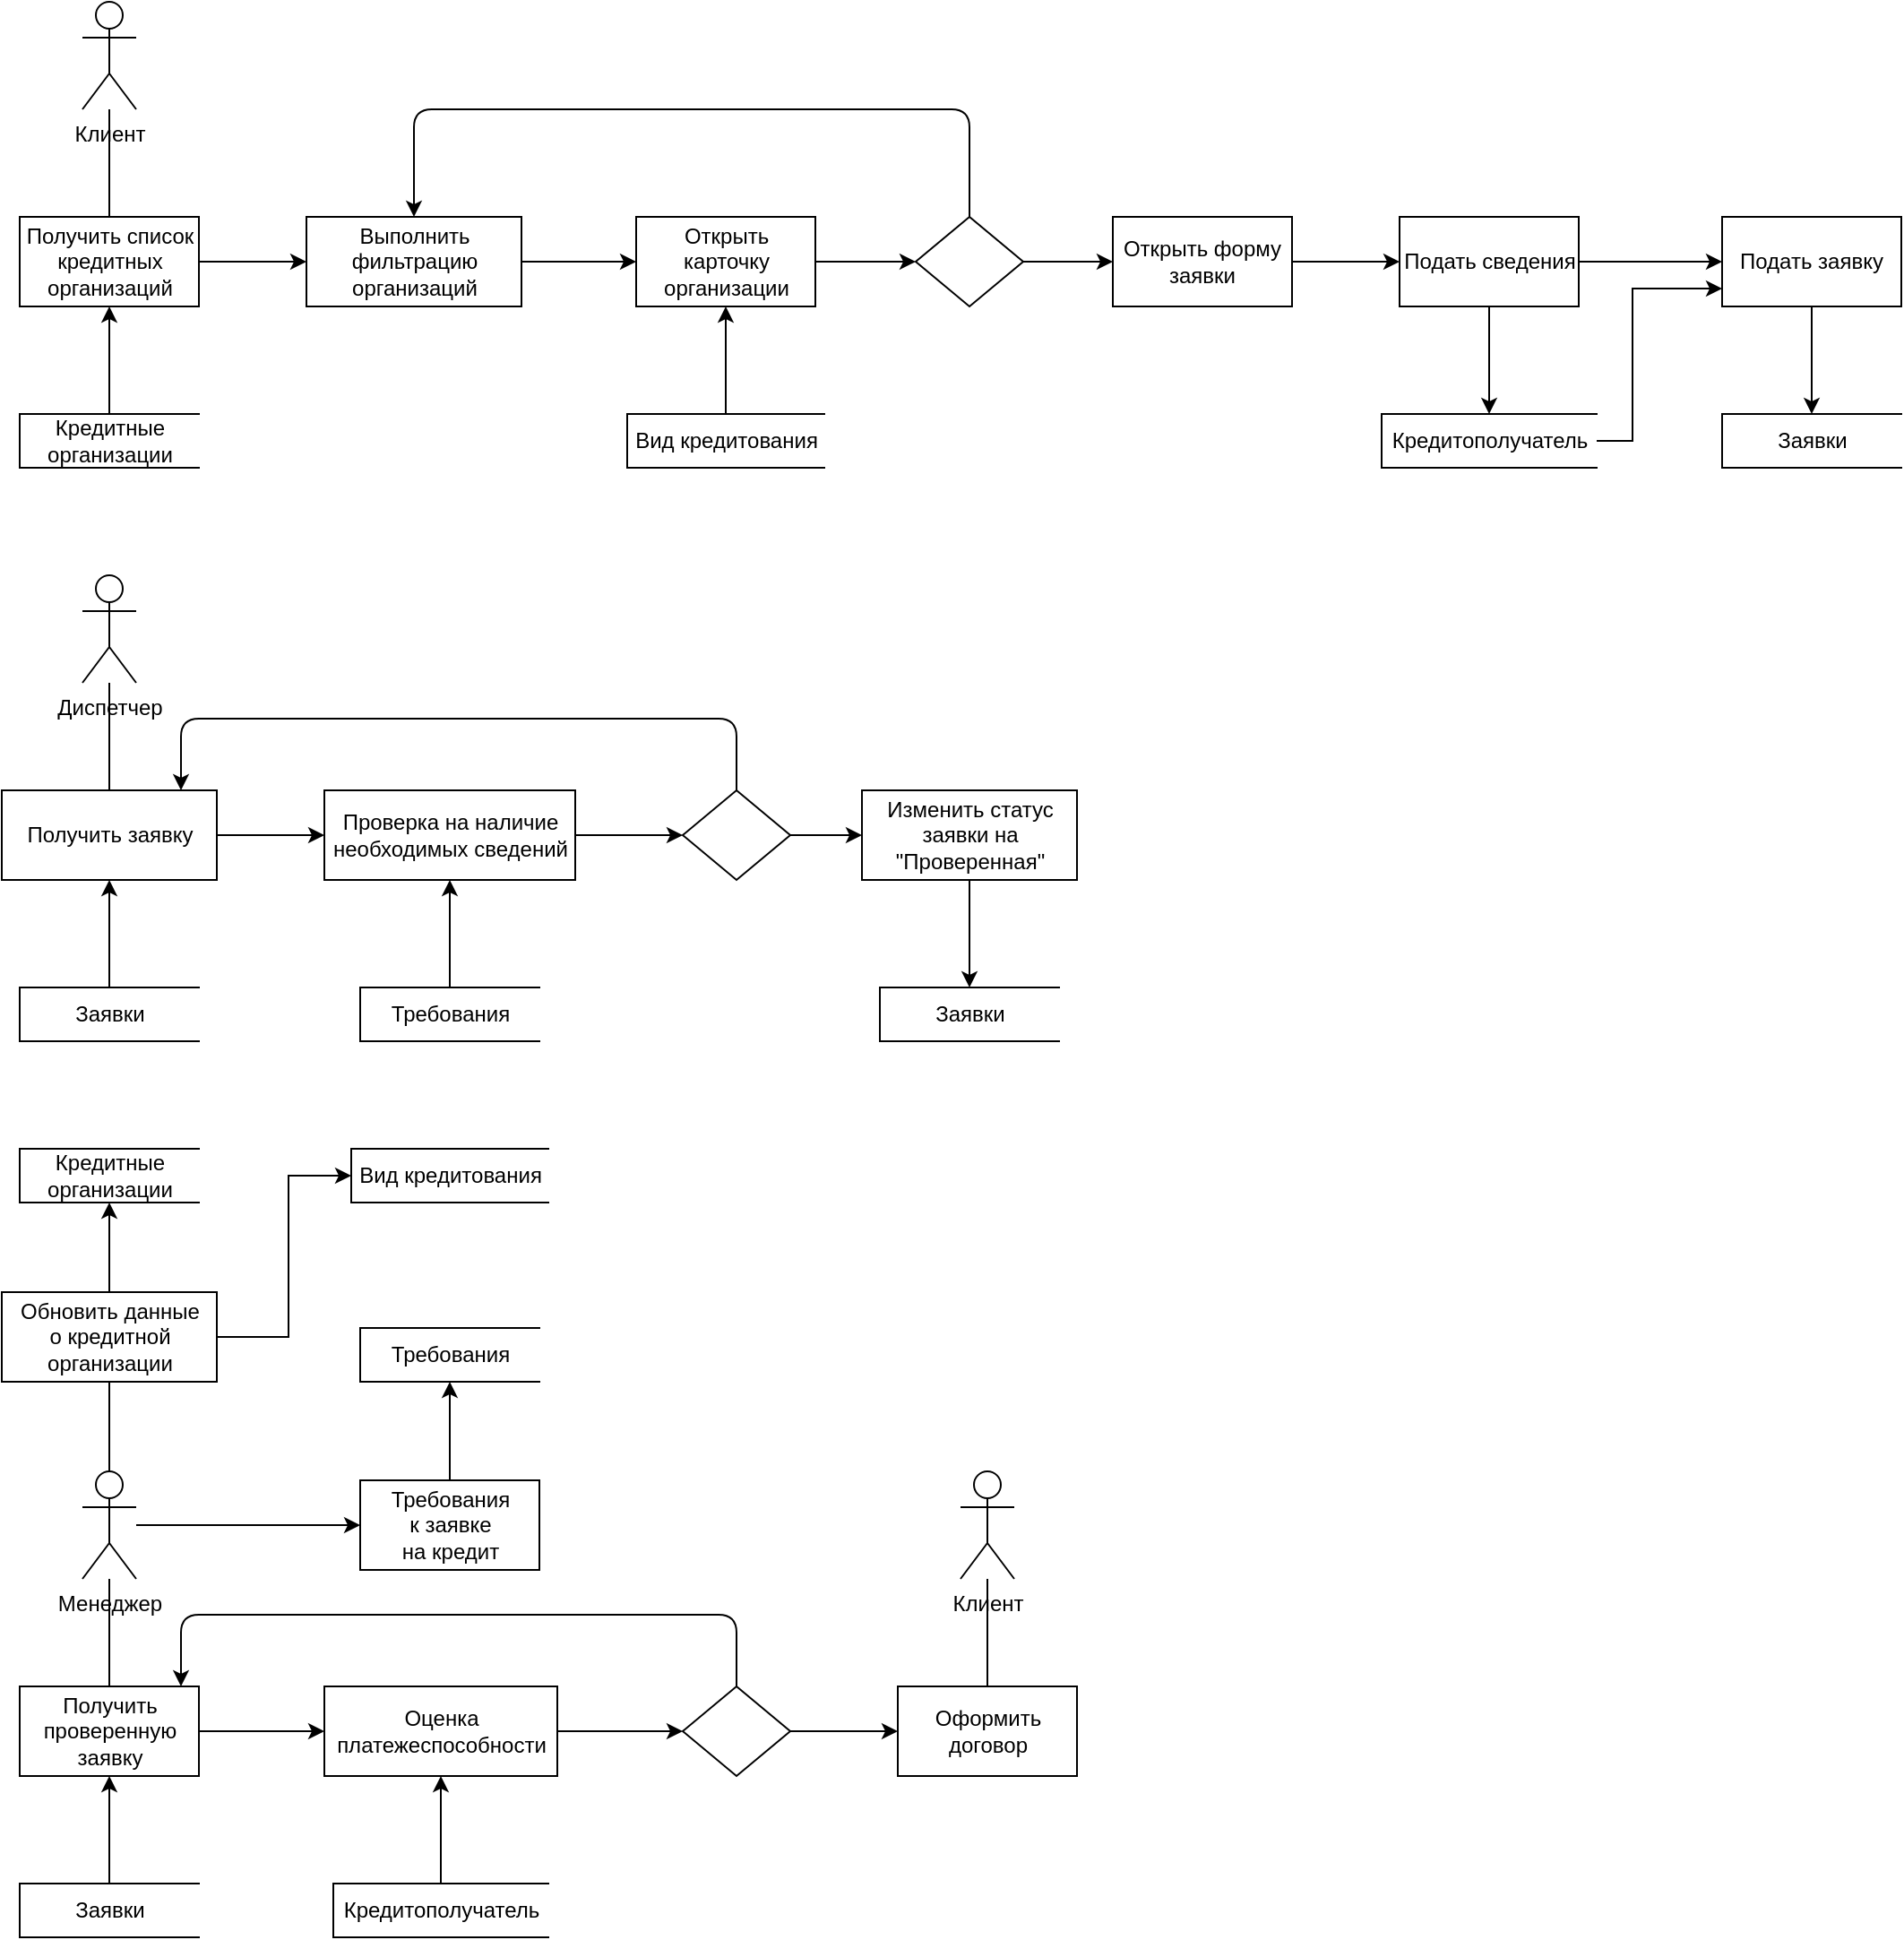 <mxfile version="15.4.3" type="github">
  <diagram id="7jCEV3gtXmofWcO8c_bA" name="Page-1">
    <mxGraphModel dx="1422" dy="879" grid="1" gridSize="10" guides="1" tooltips="1" connect="1" arrows="1" fold="1" page="1" pageScale="1" pageWidth="1169" pageHeight="827" math="0" shadow="0">
      <root>
        <mxCell id="0" />
        <mxCell id="1" parent="0" />
        <mxCell id="MzWkRPOBSA-DR4fBtqHt-5" style="edgeStyle=orthogonalEdgeStyle;rounded=0;orthogonalLoop=1;jettySize=auto;html=1;endArrow=none;endFill=0;" parent="1" source="MzWkRPOBSA-DR4fBtqHt-1" target="MzWkRPOBSA-DR4fBtqHt-2" edge="1">
          <mxGeometry relative="1" as="geometry" />
        </mxCell>
        <mxCell id="MzWkRPOBSA-DR4fBtqHt-1" value="Клиент" style="shape=umlActor;verticalLabelPosition=bottom;verticalAlign=top;html=1;outlineConnect=0;" parent="1" vertex="1">
          <mxGeometry x="105" y="40" width="30" height="60" as="geometry" />
        </mxCell>
        <mxCell id="MzWkRPOBSA-DR4fBtqHt-8" style="edgeStyle=orthogonalEdgeStyle;rounded=1;orthogonalLoop=1;jettySize=auto;html=1;endArrow=classic;endFill=1;" parent="1" source="MzWkRPOBSA-DR4fBtqHt-2" target="MzWkRPOBSA-DR4fBtqHt-7" edge="1">
          <mxGeometry relative="1" as="geometry" />
        </mxCell>
        <mxCell id="MzWkRPOBSA-DR4fBtqHt-2" value="Получить список&lt;br&gt;кредитных&lt;br&gt;организаций" style="html=1;dashed=0;whitespace=wrap;" parent="1" vertex="1">
          <mxGeometry x="70" y="160" width="100" height="50" as="geometry" />
        </mxCell>
        <mxCell id="MzWkRPOBSA-DR4fBtqHt-6" style="edgeStyle=orthogonalEdgeStyle;rounded=0;orthogonalLoop=1;jettySize=auto;html=1;endArrow=classic;endFill=1;" parent="1" source="MzWkRPOBSA-DR4fBtqHt-3" target="MzWkRPOBSA-DR4fBtqHt-2" edge="1">
          <mxGeometry relative="1" as="geometry" />
        </mxCell>
        <mxCell id="MzWkRPOBSA-DR4fBtqHt-3" value="Кредитные&lt;br&gt;организации" style="html=1;dashed=0;whitespace=wrap;shape=partialRectangle;right=0;" parent="1" vertex="1">
          <mxGeometry x="70" y="270" width="100" height="30" as="geometry" />
        </mxCell>
        <mxCell id="MzWkRPOBSA-DR4fBtqHt-10" style="edgeStyle=orthogonalEdgeStyle;rounded=1;orthogonalLoop=1;jettySize=auto;html=1;endArrow=classic;endFill=1;" parent="1" source="MzWkRPOBSA-DR4fBtqHt-7" target="MzWkRPOBSA-DR4fBtqHt-9" edge="1">
          <mxGeometry relative="1" as="geometry" />
        </mxCell>
        <mxCell id="MzWkRPOBSA-DR4fBtqHt-7" value="Выполнить&lt;br&gt;фильтрацию&lt;br&gt;организаций" style="html=1;dashed=0;whitespace=wrap;" parent="1" vertex="1">
          <mxGeometry x="230" y="160" width="120" height="50" as="geometry" />
        </mxCell>
        <mxCell id="MzWkRPOBSA-DR4fBtqHt-19" style="edgeStyle=orthogonalEdgeStyle;rounded=1;orthogonalLoop=1;jettySize=auto;html=1;endFill=1;endArrow=classic;" parent="1" source="MzWkRPOBSA-DR4fBtqHt-9" target="MzWkRPOBSA-DR4fBtqHt-18" edge="1">
          <mxGeometry relative="1" as="geometry" />
        </mxCell>
        <mxCell id="MzWkRPOBSA-DR4fBtqHt-9" value="Открыть&lt;br&gt;карточку&lt;br&gt;организации" style="html=1;dashed=0;whitespace=wrap;" parent="1" vertex="1">
          <mxGeometry x="414" y="160" width="100" height="50" as="geometry" />
        </mxCell>
        <mxCell id="MzWkRPOBSA-DR4fBtqHt-15" style="rounded=0;orthogonalLoop=1;jettySize=auto;html=1;endArrow=classic;endFill=1;edgeStyle=orthogonalEdgeStyle;" parent="1" source="MzWkRPOBSA-DR4fBtqHt-13" target="MzWkRPOBSA-DR4fBtqHt-9" edge="1">
          <mxGeometry relative="1" as="geometry" />
        </mxCell>
        <mxCell id="MzWkRPOBSA-DR4fBtqHt-13" value="Вид кредитования" style="html=1;dashed=0;whitespace=wrap;shape=partialRectangle;right=0;" parent="1" vertex="1">
          <mxGeometry x="409" y="270" width="110" height="30" as="geometry" />
        </mxCell>
        <mxCell id="MzWkRPOBSA-DR4fBtqHt-23" style="edgeStyle=orthogonalEdgeStyle;rounded=1;orthogonalLoop=1;jettySize=auto;html=1;endFill=1;startArrow=none;endArrow=classic;" parent="1" source="RfxOitIQ1wXGV1ma2rkV-3" target="MzWkRPOBSA-DR4fBtqHt-21" edge="1">
          <mxGeometry relative="1" as="geometry" />
        </mxCell>
        <mxCell id="RfxOitIQ1wXGV1ma2rkV-1" style="edgeStyle=orthogonalEdgeStyle;rounded=1;orthogonalLoop=1;jettySize=auto;html=1;endArrow=classic;endFill=1;" parent="1" source="MzWkRPOBSA-DR4fBtqHt-18" target="MzWkRPOBSA-DR4fBtqHt-7" edge="1">
          <mxGeometry relative="1" as="geometry">
            <Array as="points">
              <mxPoint x="600" y="100" />
              <mxPoint x="290" y="100" />
            </Array>
          </mxGeometry>
        </mxCell>
        <mxCell id="MzWkRPOBSA-DR4fBtqHt-18" value="" style="shape=rhombus;html=1;dashed=0;whitespace=wrap;perimeter=rhombusPerimeter;" parent="1" vertex="1">
          <mxGeometry x="570" y="160" width="60" height="50" as="geometry" />
        </mxCell>
        <mxCell id="RfxOitIQ1wXGV1ma2rkV-6" value="" style="edgeStyle=orthogonalEdgeStyle;rounded=1;orthogonalLoop=1;jettySize=auto;html=1;endArrow=classic;endFill=1;" parent="1" source="MzWkRPOBSA-DR4fBtqHt-21" target="RfxOitIQ1wXGV1ma2rkV-5" edge="1">
          <mxGeometry relative="1" as="geometry" />
        </mxCell>
        <mxCell id="hcitVitwt_Ul8VR0oAIN-3" style="edgeStyle=orthogonalEdgeStyle;rounded=0;orthogonalLoop=1;jettySize=auto;html=1;" parent="1" source="MzWkRPOBSA-DR4fBtqHt-21" target="hcitVitwt_Ul8VR0oAIN-2" edge="1">
          <mxGeometry relative="1" as="geometry" />
        </mxCell>
        <mxCell id="MzWkRPOBSA-DR4fBtqHt-21" value="Подать сведения" style="html=1;dashed=0;whitespace=wrap;" parent="1" vertex="1">
          <mxGeometry x="840" y="160" width="100" height="50" as="geometry" />
        </mxCell>
        <mxCell id="RfxOitIQ1wXGV1ma2rkV-3" value="Открыть форму заявки" style="rounded=0;whiteSpace=wrap;html=1;" parent="1" vertex="1">
          <mxGeometry x="680" y="160" width="100" height="50" as="geometry" />
        </mxCell>
        <mxCell id="RfxOitIQ1wXGV1ma2rkV-4" value="" style="edgeStyle=orthogonalEdgeStyle;rounded=1;orthogonalLoop=1;jettySize=auto;html=1;endFill=1;endArrow=classic;" parent="1" source="MzWkRPOBSA-DR4fBtqHt-18" target="RfxOitIQ1wXGV1ma2rkV-3" edge="1">
          <mxGeometry relative="1" as="geometry">
            <mxPoint x="630" y="185" as="sourcePoint" />
            <mxPoint x="840" y="185" as="targetPoint" />
          </mxGeometry>
        </mxCell>
        <mxCell id="RfxOitIQ1wXGV1ma2rkV-14" style="rounded=0;orthogonalLoop=1;jettySize=auto;html=1;" parent="1" source="RfxOitIQ1wXGV1ma2rkV-5" target="RfxOitIQ1wXGV1ma2rkV-12" edge="1">
          <mxGeometry relative="1" as="geometry" />
        </mxCell>
        <mxCell id="RfxOitIQ1wXGV1ma2rkV-5" value="Подать заявку" style="whiteSpace=wrap;html=1;dashed=0;" parent="1" vertex="1">
          <mxGeometry x="1020" y="160" width="100" height="50" as="geometry" />
        </mxCell>
        <mxCell id="RfxOitIQ1wXGV1ma2rkV-10" value="" style="edgeStyle=orthogonalEdgeStyle;rounded=0;orthogonalLoop=1;jettySize=auto;html=1;endArrow=none;endFill=0;" parent="1" source="RfxOitIQ1wXGV1ma2rkV-7" target="RfxOitIQ1wXGV1ma2rkV-13" edge="1">
          <mxGeometry relative="1" as="geometry">
            <mxPoint x="120" y="500" as="targetPoint" />
          </mxGeometry>
        </mxCell>
        <mxCell id="RfxOitIQ1wXGV1ma2rkV-7" value="Диспетчер" style="shape=umlActor;verticalLabelPosition=bottom;verticalAlign=top;html=1;outlineConnect=0;" parent="1" vertex="1">
          <mxGeometry x="105" y="360" width="30" height="60" as="geometry" />
        </mxCell>
        <mxCell id="RfxOitIQ1wXGV1ma2rkV-12" value="Заявки" style="html=1;dashed=0;whitespace=wrap;shape=partialRectangle;right=0;" parent="1" vertex="1">
          <mxGeometry x="1020" y="270" width="100" height="30" as="geometry" />
        </mxCell>
        <mxCell id="RfxOitIQ1wXGV1ma2rkV-18" style="edgeStyle=orthogonalEdgeStyle;rounded=1;orthogonalLoop=1;jettySize=auto;html=1;endArrow=classic;endFill=1;" parent="1" source="RfxOitIQ1wXGV1ma2rkV-13" target="RfxOitIQ1wXGV1ma2rkV-17" edge="1">
          <mxGeometry relative="1" as="geometry" />
        </mxCell>
        <mxCell id="RfxOitIQ1wXGV1ma2rkV-13" value="Получить заявку" style="html=1;dashed=0;whitespace=wrap;" parent="1" vertex="1">
          <mxGeometry x="60" y="480" width="120" height="50" as="geometry" />
        </mxCell>
        <mxCell id="RfxOitIQ1wXGV1ma2rkV-16" style="edgeStyle=orthogonalEdgeStyle;rounded=0;orthogonalLoop=1;jettySize=auto;html=1;" parent="1" source="RfxOitIQ1wXGV1ma2rkV-15" target="RfxOitIQ1wXGV1ma2rkV-13" edge="1">
          <mxGeometry relative="1" as="geometry" />
        </mxCell>
        <mxCell id="RfxOitIQ1wXGV1ma2rkV-15" value="Заявки" style="html=1;dashed=0;whitespace=wrap;shape=partialRectangle;right=0;" parent="1" vertex="1">
          <mxGeometry x="70" y="590" width="100" height="30" as="geometry" />
        </mxCell>
        <mxCell id="RfxOitIQ1wXGV1ma2rkV-20" style="edgeStyle=orthogonalEdgeStyle;rounded=1;orthogonalLoop=1;jettySize=auto;html=1;endArrow=classic;endFill=1;" parent="1" source="RfxOitIQ1wXGV1ma2rkV-17" target="RfxOitIQ1wXGV1ma2rkV-19" edge="1">
          <mxGeometry relative="1" as="geometry" />
        </mxCell>
        <mxCell id="RfxOitIQ1wXGV1ma2rkV-17" value="Проверка на наличие&lt;br&gt;необходимых сведений" style="html=1;dashed=0;whitespace=wrap;" parent="1" vertex="1">
          <mxGeometry x="240" y="480" width="140" height="50" as="geometry" />
        </mxCell>
        <mxCell id="RfxOitIQ1wXGV1ma2rkV-21" style="edgeStyle=orthogonalEdgeStyle;rounded=1;orthogonalLoop=1;jettySize=auto;html=1;endArrow=classic;endFill=1;" parent="1" source="RfxOitIQ1wXGV1ma2rkV-19" target="RfxOitIQ1wXGV1ma2rkV-13" edge="1">
          <mxGeometry relative="1" as="geometry">
            <Array as="points">
              <mxPoint x="470" y="440" />
              <mxPoint x="160" y="440" />
            </Array>
          </mxGeometry>
        </mxCell>
        <mxCell id="RfxOitIQ1wXGV1ma2rkV-23" style="edgeStyle=orthogonalEdgeStyle;rounded=1;orthogonalLoop=1;jettySize=auto;html=1;endArrow=classic;endFill=1;" parent="1" source="RfxOitIQ1wXGV1ma2rkV-19" target="RfxOitIQ1wXGV1ma2rkV-22" edge="1">
          <mxGeometry relative="1" as="geometry" />
        </mxCell>
        <mxCell id="RfxOitIQ1wXGV1ma2rkV-19" value="" style="shape=rhombus;html=1;dashed=0;whitespace=wrap;perimeter=rhombusPerimeter;" parent="1" vertex="1">
          <mxGeometry x="440" y="480" width="60" height="50" as="geometry" />
        </mxCell>
        <mxCell id="RfxOitIQ1wXGV1ma2rkV-25" style="edgeStyle=orthogonalEdgeStyle;rounded=0;orthogonalLoop=1;jettySize=auto;html=1;" parent="1" source="RfxOitIQ1wXGV1ma2rkV-22" target="RfxOitIQ1wXGV1ma2rkV-24" edge="1">
          <mxGeometry relative="1" as="geometry" />
        </mxCell>
        <mxCell id="RfxOitIQ1wXGV1ma2rkV-22" value="Изменить статус&lt;br&gt;заявки на&lt;br&gt;&quot;Проверенная&quot;" style="html=1;dashed=0;whitespace=wrap;" parent="1" vertex="1">
          <mxGeometry x="540" y="480" width="120" height="50" as="geometry" />
        </mxCell>
        <mxCell id="RfxOitIQ1wXGV1ma2rkV-24" value="Заявки" style="html=1;dashed=0;whitespace=wrap;shape=partialRectangle;right=0;" parent="1" vertex="1">
          <mxGeometry x="550" y="590" width="100" height="30" as="geometry" />
        </mxCell>
        <mxCell id="RfxOitIQ1wXGV1ma2rkV-30" style="edgeStyle=orthogonalEdgeStyle;rounded=0;orthogonalLoop=1;jettySize=auto;html=1;endArrow=none;endFill=0;" parent="1" source="RfxOitIQ1wXGV1ma2rkV-26" target="RfxOitIQ1wXGV1ma2rkV-27" edge="1">
          <mxGeometry relative="1" as="geometry" />
        </mxCell>
        <mxCell id="hcitVitwt_Ul8VR0oAIN-11" value="" style="edgeStyle=orthogonalEdgeStyle;rounded=0;orthogonalLoop=1;jettySize=auto;html=1;" parent="1" source="RfxOitIQ1wXGV1ma2rkV-26" target="pGxzcwg39qCcAhBh0YZc-3" edge="1">
          <mxGeometry relative="1" as="geometry">
            <mxPoint x="250" y="870" as="targetPoint" />
          </mxGeometry>
        </mxCell>
        <mxCell id="pGxzcwg39qCcAhBh0YZc-5" style="edgeStyle=orthogonalEdgeStyle;rounded=0;orthogonalLoop=1;jettySize=auto;html=1;endArrow=none;endFill=0;" edge="1" parent="1" source="RfxOitIQ1wXGV1ma2rkV-26" target="pGxzcwg39qCcAhBh0YZc-4">
          <mxGeometry relative="1" as="geometry" />
        </mxCell>
        <mxCell id="RfxOitIQ1wXGV1ma2rkV-26" value="Менеджер" style="shape=umlActor;verticalLabelPosition=bottom;verticalAlign=top;html=1;outlineConnect=0;" parent="1" vertex="1">
          <mxGeometry x="105" y="860" width="30" height="60" as="geometry" />
        </mxCell>
        <mxCell id="RfxOitIQ1wXGV1ma2rkV-33" style="edgeStyle=orthogonalEdgeStyle;rounded=1;orthogonalLoop=1;jettySize=auto;html=1;endArrow=classic;endFill=1;" parent="1" source="RfxOitIQ1wXGV1ma2rkV-27" target="RfxOitIQ1wXGV1ma2rkV-32" edge="1">
          <mxGeometry relative="1" as="geometry" />
        </mxCell>
        <mxCell id="RfxOitIQ1wXGV1ma2rkV-27" value="Получить&lt;br&gt;проверенную&lt;br&gt;заявку" style="html=1;dashed=0;whitespace=wrap;" parent="1" vertex="1">
          <mxGeometry x="70" y="980" width="100" height="50" as="geometry" />
        </mxCell>
        <mxCell id="RfxOitIQ1wXGV1ma2rkV-29" style="edgeStyle=orthogonalEdgeStyle;rounded=0;orthogonalLoop=1;jettySize=auto;html=1;" parent="1" source="RfxOitIQ1wXGV1ma2rkV-28" target="RfxOitIQ1wXGV1ma2rkV-27" edge="1">
          <mxGeometry relative="1" as="geometry" />
        </mxCell>
        <mxCell id="RfxOitIQ1wXGV1ma2rkV-28" value="Заявки" style="html=1;dashed=0;whitespace=wrap;shape=partialRectangle;right=0;" parent="1" vertex="1">
          <mxGeometry x="70" y="1090" width="100" height="30" as="geometry" />
        </mxCell>
        <mxCell id="RfxOitIQ1wXGV1ma2rkV-36" style="edgeStyle=orthogonalEdgeStyle;rounded=1;orthogonalLoop=1;jettySize=auto;html=1;endArrow=classic;endFill=1;" parent="1" source="RfxOitIQ1wXGV1ma2rkV-32" target="RfxOitIQ1wXGV1ma2rkV-35" edge="1">
          <mxGeometry relative="1" as="geometry" />
        </mxCell>
        <mxCell id="RfxOitIQ1wXGV1ma2rkV-32" value="Оценка&lt;br&gt;платежеспособности" style="html=1;dashed=0;whitespace=wrap;" parent="1" vertex="1">
          <mxGeometry x="240" y="980" width="130" height="50" as="geometry" />
        </mxCell>
        <mxCell id="RfxOitIQ1wXGV1ma2rkV-37" style="edgeStyle=orthogonalEdgeStyle;rounded=1;orthogonalLoop=1;jettySize=auto;html=1;endArrow=classic;endFill=1;" parent="1" source="RfxOitIQ1wXGV1ma2rkV-35" target="RfxOitIQ1wXGV1ma2rkV-27" edge="1">
          <mxGeometry relative="1" as="geometry">
            <Array as="points">
              <mxPoint x="470" y="940" />
              <mxPoint x="160" y="940" />
            </Array>
          </mxGeometry>
        </mxCell>
        <mxCell id="RfxOitIQ1wXGV1ma2rkV-39" style="edgeStyle=orthogonalEdgeStyle;rounded=1;orthogonalLoop=1;jettySize=auto;html=1;endArrow=classic;endFill=1;" parent="1" source="RfxOitIQ1wXGV1ma2rkV-35" target="RfxOitIQ1wXGV1ma2rkV-38" edge="1">
          <mxGeometry relative="1" as="geometry" />
        </mxCell>
        <mxCell id="RfxOitIQ1wXGV1ma2rkV-35" value="" style="shape=rhombus;html=1;dashed=0;whitespace=wrap;perimeter=rhombusPerimeter;" parent="1" vertex="1">
          <mxGeometry x="440" y="980" width="60" height="50" as="geometry" />
        </mxCell>
        <mxCell id="RfxOitIQ1wXGV1ma2rkV-38" value="Оформить&lt;br&gt;договор" style="html=1;dashed=0;whitespace=wrap;" parent="1" vertex="1">
          <mxGeometry x="560" y="980" width="100" height="50" as="geometry" />
        </mxCell>
        <mxCell id="RfxOitIQ1wXGV1ma2rkV-41" style="edgeStyle=orthogonalEdgeStyle;rounded=0;orthogonalLoop=1;jettySize=auto;html=1;endArrow=none;endFill=0;" parent="1" source="RfxOitIQ1wXGV1ma2rkV-40" target="RfxOitIQ1wXGV1ma2rkV-38" edge="1">
          <mxGeometry relative="1" as="geometry" />
        </mxCell>
        <mxCell id="RfxOitIQ1wXGV1ma2rkV-40" value="Клиент" style="shape=umlActor;verticalLabelPosition=bottom;verticalAlign=top;html=1;outlineConnect=0;" parent="1" vertex="1">
          <mxGeometry x="595" y="860" width="30" height="60" as="geometry" />
        </mxCell>
        <mxCell id="hcitVitwt_Ul8VR0oAIN-5" style="edgeStyle=orthogonalEdgeStyle;rounded=0;orthogonalLoop=1;jettySize=auto;html=1;" parent="1" source="hcitVitwt_Ul8VR0oAIN-2" target="RfxOitIQ1wXGV1ma2rkV-5" edge="1">
          <mxGeometry relative="1" as="geometry">
            <Array as="points">
              <mxPoint x="970" y="285" />
              <mxPoint x="970" y="200" />
            </Array>
          </mxGeometry>
        </mxCell>
        <mxCell id="hcitVitwt_Ul8VR0oAIN-2" value="Кредитополучатель" style="html=1;dashed=0;whitespace=wrap;shape=partialRectangle;right=0;" parent="1" vertex="1">
          <mxGeometry x="830" y="270" width="120" height="30" as="geometry" />
        </mxCell>
        <mxCell id="hcitVitwt_Ul8VR0oAIN-8" style="edgeStyle=orthogonalEdgeStyle;rounded=0;orthogonalLoop=1;jettySize=auto;html=1;" parent="1" source="hcitVitwt_Ul8VR0oAIN-7" target="RfxOitIQ1wXGV1ma2rkV-17" edge="1">
          <mxGeometry relative="1" as="geometry" />
        </mxCell>
        <mxCell id="hcitVitwt_Ul8VR0oAIN-7" value="Требования" style="html=1;dashed=0;whitespace=wrap;shape=partialRectangle;right=0;" parent="1" vertex="1">
          <mxGeometry x="260" y="590" width="100" height="30" as="geometry" />
        </mxCell>
        <mxCell id="pGxzcwg39qCcAhBh0YZc-2" style="edgeStyle=orthogonalEdgeStyle;rounded=0;orthogonalLoop=1;jettySize=auto;html=1;" edge="1" parent="1" source="pGxzcwg39qCcAhBh0YZc-1" target="RfxOitIQ1wXGV1ma2rkV-32">
          <mxGeometry relative="1" as="geometry" />
        </mxCell>
        <mxCell id="pGxzcwg39qCcAhBh0YZc-1" value="Кредитополучатель" style="html=1;dashed=0;whitespace=wrap;shape=partialRectangle;right=0;" vertex="1" parent="1">
          <mxGeometry x="245" y="1090" width="120" height="30" as="geometry" />
        </mxCell>
        <mxCell id="pGxzcwg39qCcAhBh0YZc-9" style="edgeStyle=orthogonalEdgeStyle;rounded=0;orthogonalLoop=1;jettySize=auto;html=1;endArrow=classic;endFill=1;" edge="1" parent="1" source="pGxzcwg39qCcAhBh0YZc-3" target="pGxzcwg39qCcAhBh0YZc-8">
          <mxGeometry relative="1" as="geometry" />
        </mxCell>
        <mxCell id="pGxzcwg39qCcAhBh0YZc-3" value="&lt;span&gt;Требования&lt;br&gt;к заявке&lt;br&gt;на кредит&lt;/span&gt;" style="html=1;dashed=0;whitespace=wrap;" vertex="1" parent="1">
          <mxGeometry x="260" y="865" width="100" height="50" as="geometry" />
        </mxCell>
        <mxCell id="pGxzcwg39qCcAhBh0YZc-7" style="edgeStyle=orthogonalEdgeStyle;rounded=0;orthogonalLoop=1;jettySize=auto;html=1;endArrow=classic;endFill=1;" edge="1" parent="1" source="pGxzcwg39qCcAhBh0YZc-4" target="pGxzcwg39qCcAhBh0YZc-6">
          <mxGeometry relative="1" as="geometry" />
        </mxCell>
        <mxCell id="pGxzcwg39qCcAhBh0YZc-11" style="edgeStyle=orthogonalEdgeStyle;rounded=0;orthogonalLoop=1;jettySize=auto;html=1;endArrow=classic;endFill=1;" edge="1" parent="1" source="pGxzcwg39qCcAhBh0YZc-4" target="pGxzcwg39qCcAhBh0YZc-10">
          <mxGeometry relative="1" as="geometry">
            <Array as="points">
              <mxPoint x="220" y="785" />
              <mxPoint x="220" y="695" />
            </Array>
          </mxGeometry>
        </mxCell>
        <mxCell id="pGxzcwg39qCcAhBh0YZc-4" value="Обновить данные&lt;br&gt;о кредитной&lt;br&gt;организации" style="html=1;dashed=0;whitespace=wrap;" vertex="1" parent="1">
          <mxGeometry x="60" y="760" width="120" height="50" as="geometry" />
        </mxCell>
        <mxCell id="pGxzcwg39qCcAhBh0YZc-6" value="Кредитные&lt;br&gt;организации" style="html=1;dashed=0;whitespace=wrap;shape=partialRectangle;right=0;" vertex="1" parent="1">
          <mxGeometry x="70" y="680" width="100" height="30" as="geometry" />
        </mxCell>
        <mxCell id="pGxzcwg39qCcAhBh0YZc-8" value="Требования" style="html=1;dashed=0;whitespace=wrap;shape=partialRectangle;right=0;" vertex="1" parent="1">
          <mxGeometry x="260" y="780" width="100" height="30" as="geometry" />
        </mxCell>
        <mxCell id="pGxzcwg39qCcAhBh0YZc-10" value="Вид кредитования" style="html=1;dashed=0;whitespace=wrap;shape=partialRectangle;right=0;" vertex="1" parent="1">
          <mxGeometry x="255" y="680" width="110" height="30" as="geometry" />
        </mxCell>
      </root>
    </mxGraphModel>
  </diagram>
</mxfile>
